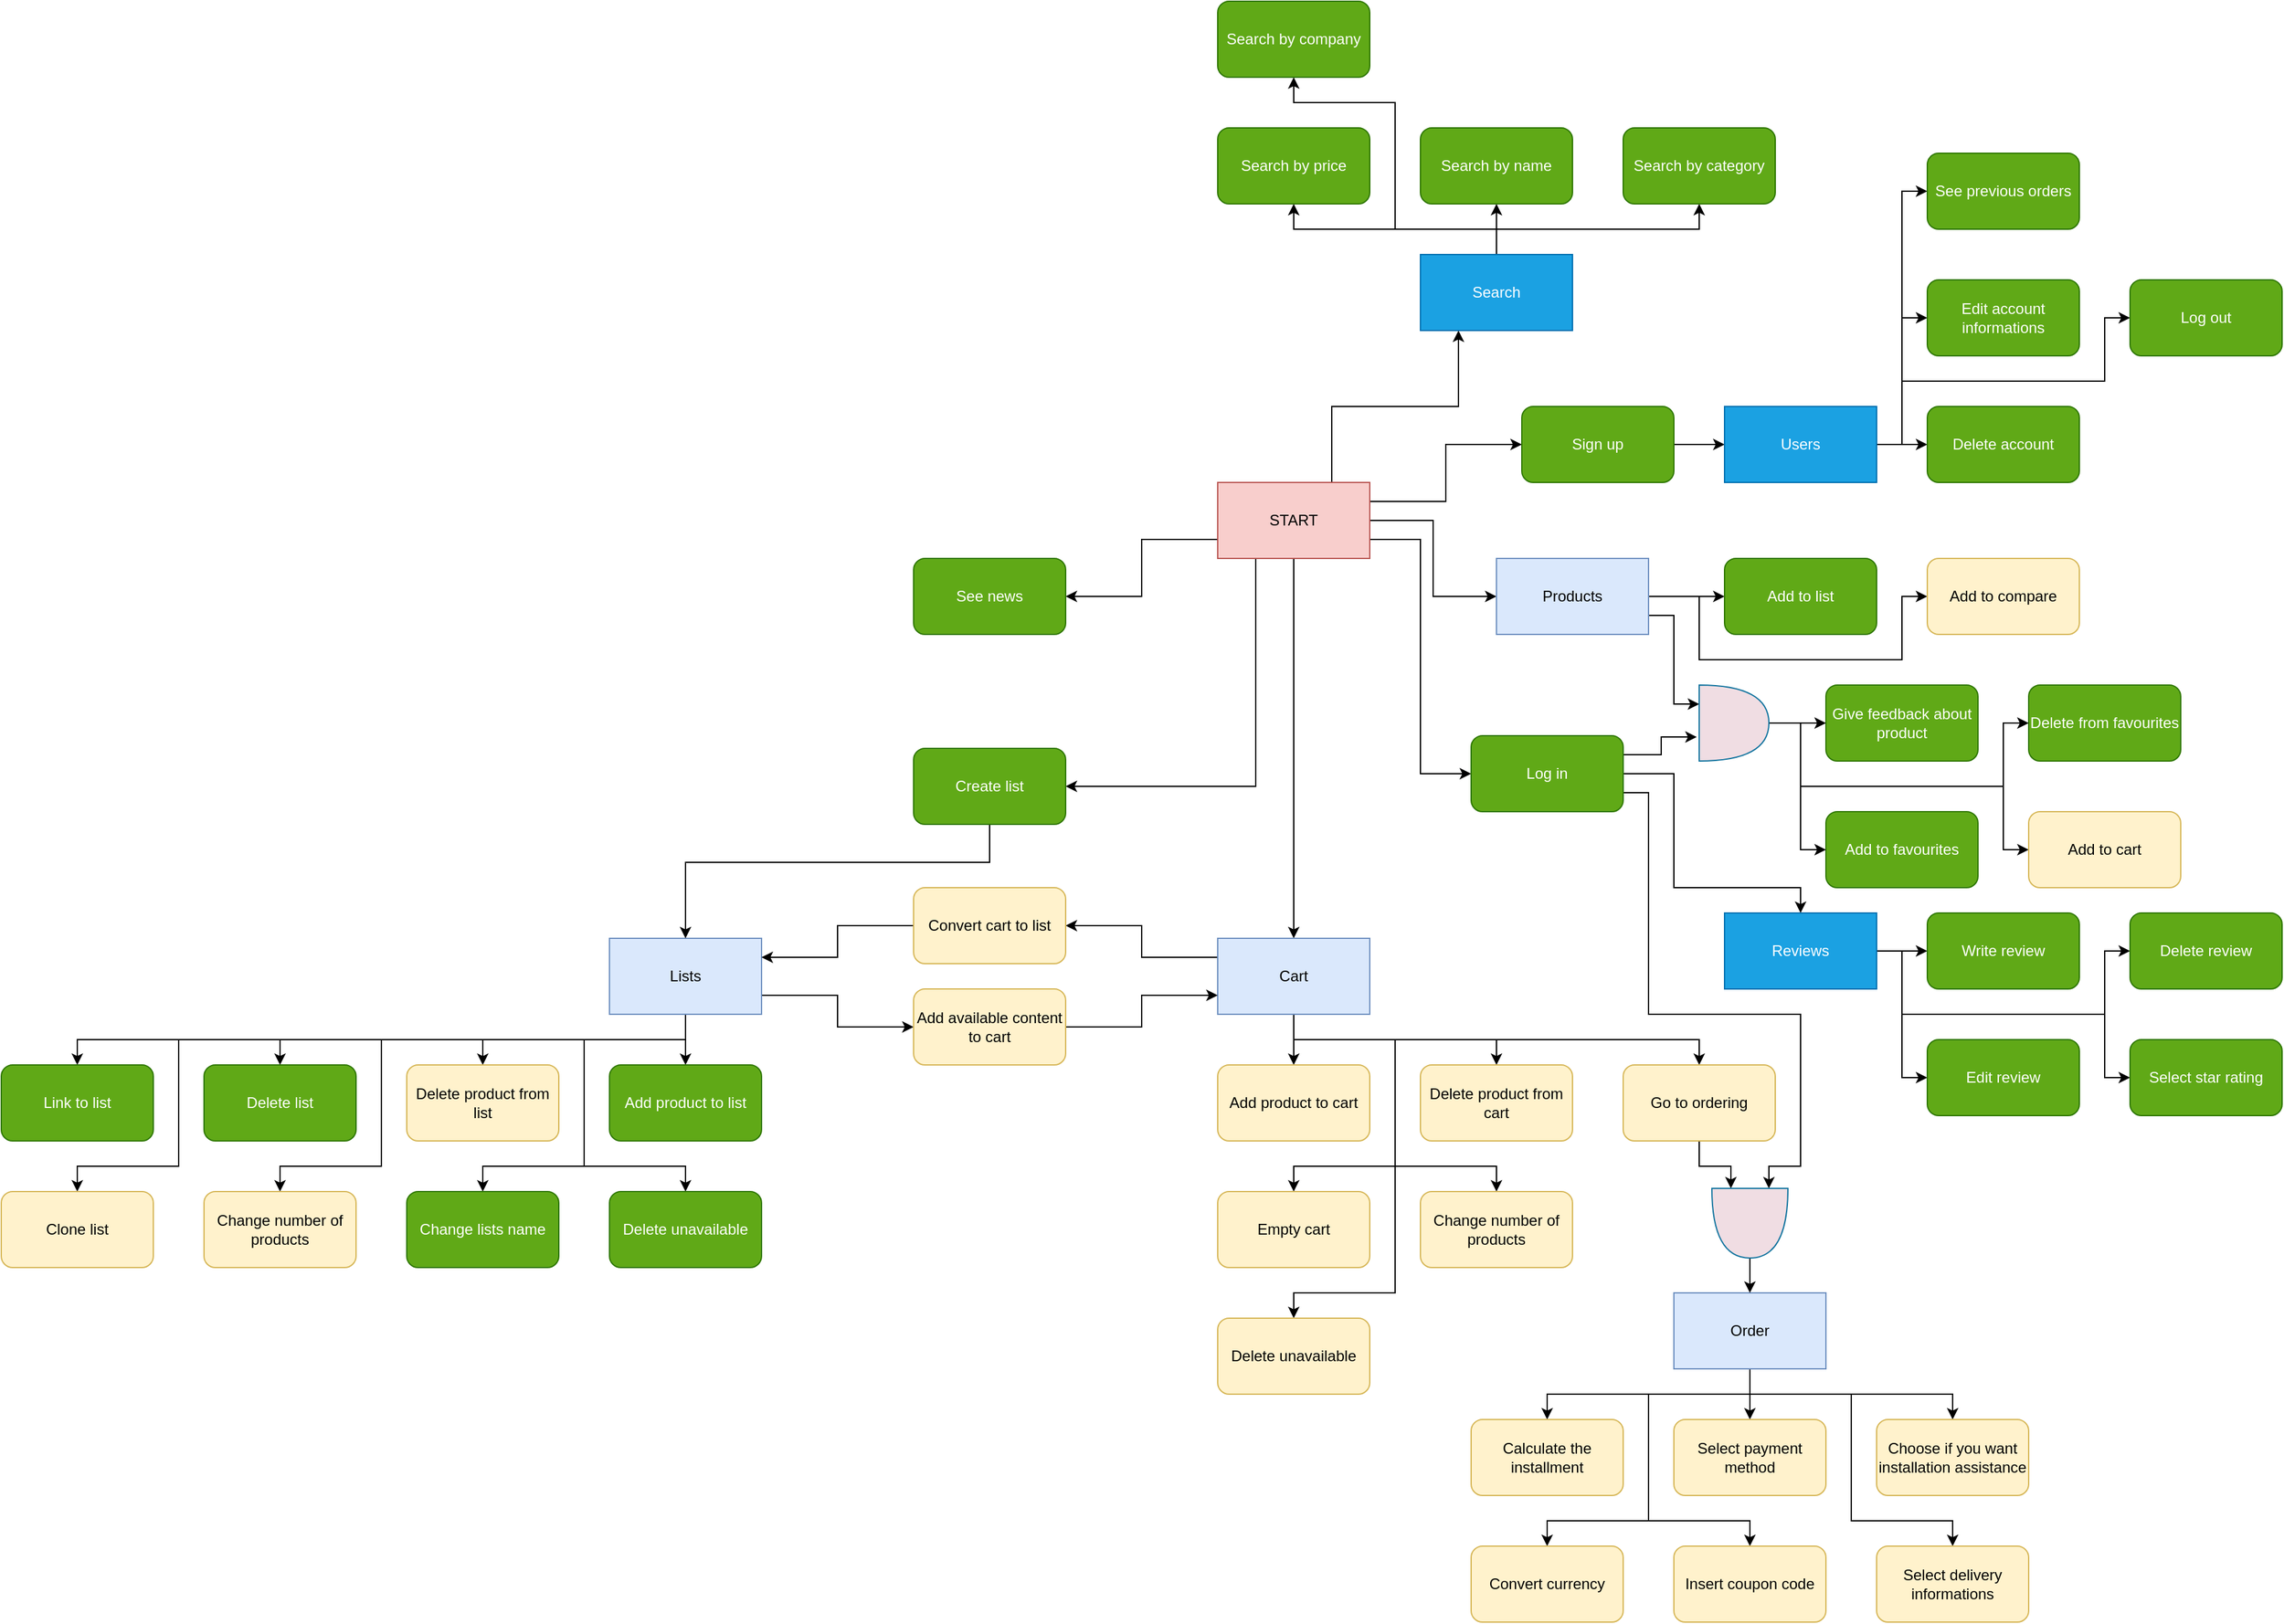 <mxfile>
    <diagram name="Strona-1" id="DpiKnfvnMf119dL31PfI">
        <mxGraphModel dx="131" dy="568" grid="1" gridSize="10" guides="1" tooltips="1" connect="1" arrows="1" fold="1" page="1" pageScale="1" pageWidth="827" pageHeight="1169" math="0" shadow="0">
            <root>
                <mxCell id="0"/>
                <mxCell id="1" parent="0"/>
                <mxCell id="tu-g_7TpIbmg7pbgviE7-1" style="edgeStyle=orthogonalEdgeStyle;rounded=0;orthogonalLoop=1;jettySize=auto;html=1;exitX=0.5;exitY=1;exitDx=0;exitDy=0;entryX=0.5;entryY=0;entryDx=0;entryDy=0;fontColor=#000000;" parent="1" source="tu-g_7TpIbmg7pbgviE7-8" target="tu-g_7TpIbmg7pbgviE7-24" edge="1">
                    <mxGeometry relative="1" as="geometry"/>
                </mxCell>
                <mxCell id="tu-g_7TpIbmg7pbgviE7-2" style="edgeStyle=orthogonalEdgeStyle;rounded=0;orthogonalLoop=1;jettySize=auto;html=1;exitX=0.25;exitY=1;exitDx=0;exitDy=0;entryX=1;entryY=0.5;entryDx=0;entryDy=0;fontColor=#000000;" parent="1" source="tu-g_7TpIbmg7pbgviE7-8" target="tu-g_7TpIbmg7pbgviE7-50" edge="1">
                    <mxGeometry relative="1" as="geometry"/>
                </mxCell>
                <mxCell id="tu-g_7TpIbmg7pbgviE7-3" style="edgeStyle=orthogonalEdgeStyle;rounded=0;orthogonalLoop=1;jettySize=auto;html=1;exitX=1;exitY=0.75;exitDx=0;exitDy=0;entryX=0;entryY=0.5;entryDx=0;entryDy=0;fontFamily=Helvetica;fontSize=12;fontColor=#000000;" parent="1" source="tu-g_7TpIbmg7pbgviE7-8" target="tu-g_7TpIbmg7pbgviE7-11" edge="1">
                    <mxGeometry relative="1" as="geometry"/>
                </mxCell>
                <mxCell id="tu-g_7TpIbmg7pbgviE7-4" style="edgeStyle=orthogonalEdgeStyle;rounded=0;orthogonalLoop=1;jettySize=auto;html=1;exitX=1;exitY=0.25;exitDx=0;exitDy=0;entryX=0;entryY=0.5;entryDx=0;entryDy=0;fontFamily=Helvetica;fontSize=12;fontColor=#000000;" parent="1" source="tu-g_7TpIbmg7pbgviE7-8" target="tu-g_7TpIbmg7pbgviE7-13" edge="1">
                    <mxGeometry relative="1" as="geometry"/>
                </mxCell>
                <mxCell id="tu-g_7TpIbmg7pbgviE7-5" style="edgeStyle=orthogonalEdgeStyle;rounded=0;orthogonalLoop=1;jettySize=auto;html=1;exitX=1;exitY=0.5;exitDx=0;exitDy=0;entryX=0;entryY=0.5;entryDx=0;entryDy=0;fontFamily=Helvetica;fontSize=12;fontColor=#000000;" parent="1" source="tu-g_7TpIbmg7pbgviE7-8" target="tu-g_7TpIbmg7pbgviE7-39" edge="1">
                    <mxGeometry relative="1" as="geometry"/>
                </mxCell>
                <mxCell id="tu-g_7TpIbmg7pbgviE7-6" style="edgeStyle=orthogonalEdgeStyle;rounded=0;orthogonalLoop=1;jettySize=auto;html=1;exitX=0;exitY=0.75;exitDx=0;exitDy=0;entryX=1;entryY=0.5;entryDx=0;entryDy=0;fontFamily=Helvetica;fontSize=12;fontColor=#000000;" parent="1" source="tu-g_7TpIbmg7pbgviE7-8" target="tu-g_7TpIbmg7pbgviE7-14" edge="1">
                    <mxGeometry relative="1" as="geometry"/>
                </mxCell>
                <mxCell id="tu-g_7TpIbmg7pbgviE7-7" style="edgeStyle=orthogonalEdgeStyle;rounded=0;orthogonalLoop=1;jettySize=auto;html=1;exitX=0.75;exitY=0;exitDx=0;exitDy=0;entryX=0.25;entryY=1;entryDx=0;entryDy=0;fontFamily=Helvetica;fontSize=12;fontColor=#000000;" parent="1" source="tu-g_7TpIbmg7pbgviE7-8" target="tu-g_7TpIbmg7pbgviE7-18" edge="1">
                    <mxGeometry relative="1" as="geometry"/>
                </mxCell>
                <mxCell id="tu-g_7TpIbmg7pbgviE7-8" value="START" style="rounded=0;whiteSpace=wrap;html=1;fillColor=#f8cecc;strokeColor=#b85450;fontColor=#000000;" parent="1" vertex="1">
                    <mxGeometry x="1940" y="560" width="120" height="60" as="geometry"/>
                </mxCell>
                <mxCell id="tu-g_7TpIbmg7pbgviE7-9" style="edgeStyle=orthogonalEdgeStyle;rounded=0;orthogonalLoop=1;jettySize=auto;html=1;exitX=1;exitY=0.75;exitDx=0;exitDy=0;entryX=0;entryY=0.25;entryDx=0;entryDy=0;entryPerimeter=0;fontFamily=Helvetica;fontSize=12;fontColor=#000000;" parent="1" source="tu-g_7TpIbmg7pbgviE7-11" target="tu-g_7TpIbmg7pbgviE7-74" edge="1">
                    <mxGeometry relative="1" as="geometry">
                        <Array as="points">
                            <mxPoint x="2280" y="805"/>
                            <mxPoint x="2280" y="980"/>
                            <mxPoint x="2400" y="980"/>
                            <mxPoint x="2400" y="1100"/>
                            <mxPoint x="2375" y="1100"/>
                        </Array>
                    </mxGeometry>
                </mxCell>
                <mxCell id="tu-g_7TpIbmg7pbgviE7-10" style="edgeStyle=orthogonalEdgeStyle;rounded=0;orthogonalLoop=1;jettySize=auto;html=1;exitX=1;exitY=0.5;exitDx=0;exitDy=0;entryX=0.5;entryY=0;entryDx=0;entryDy=0;fontFamily=Helvetica;fontSize=12;fontColor=#000000;" parent="1" source="tu-g_7TpIbmg7pbgviE7-11" target="tu-g_7TpIbmg7pbgviE7-44" edge="1">
                    <mxGeometry relative="1" as="geometry">
                        <mxPoint x="2385" y="812.5" as="targetPoint"/>
                        <Array as="points">
                            <mxPoint x="2300" y="790"/>
                            <mxPoint x="2300" y="880"/>
                            <mxPoint x="2400" y="880"/>
                        </Array>
                    </mxGeometry>
                </mxCell>
                <mxCell id="btTpmAtazuo6H9hWQEnr-3" style="edgeStyle=orthogonalEdgeStyle;rounded=0;orthogonalLoop=1;jettySize=auto;html=1;exitX=1;exitY=0.25;exitDx=0;exitDy=0;entryX=-0.036;entryY=0.684;entryDx=0;entryDy=0;entryPerimeter=0;" parent="1" source="tu-g_7TpIbmg7pbgviE7-11" target="btTpmAtazuo6H9hWQEnr-2" edge="1">
                    <mxGeometry relative="1" as="geometry"/>
                </mxCell>
                <mxCell id="tu-g_7TpIbmg7pbgviE7-11" value="Log in" style="rounded=1;whiteSpace=wrap;html=1;fillColor=#60a917;strokeColor=#2D7600;fontColor=#ffffff;" parent="1" vertex="1">
                    <mxGeometry x="2140" y="760" width="120" height="60" as="geometry"/>
                </mxCell>
                <mxCell id="tu-g_7TpIbmg7pbgviE7-12" style="edgeStyle=orthogonalEdgeStyle;rounded=0;orthogonalLoop=1;jettySize=auto;html=1;exitX=1;exitY=0.5;exitDx=0;exitDy=0;entryX=0;entryY=0.5;entryDx=0;entryDy=0;fontFamily=Helvetica;fontSize=12;fontColor=#000000;" parent="1" source="tu-g_7TpIbmg7pbgviE7-13" target="tu-g_7TpIbmg7pbgviE7-72" edge="1">
                    <mxGeometry relative="1" as="geometry"/>
                </mxCell>
                <mxCell id="tu-g_7TpIbmg7pbgviE7-13" value="Sign up" style="rounded=1;whiteSpace=wrap;html=1;fillColor=#60a917;strokeColor=#2D7600;fontColor=#ffffff;" parent="1" vertex="1">
                    <mxGeometry x="2180" y="500" width="120" height="60" as="geometry"/>
                </mxCell>
                <mxCell id="tu-g_7TpIbmg7pbgviE7-14" value="See news" style="rounded=1;whiteSpace=wrap;html=1;fillColor=#60a917;strokeColor=#2D7600;fontColor=#ffffff;" parent="1" vertex="1">
                    <mxGeometry x="1700" y="620" width="120" height="60" as="geometry"/>
                </mxCell>
                <mxCell id="tu-g_7TpIbmg7pbgviE7-15" style="edgeStyle=orthogonalEdgeStyle;rounded=0;orthogonalLoop=1;jettySize=auto;html=1;exitX=0.5;exitY=0;exitDx=0;exitDy=0;entryX=0.5;entryY=1;entryDx=0;entryDy=0;fontFamily=Helvetica;fontSize=12;fontColor=#000000;" parent="1" source="tu-g_7TpIbmg7pbgviE7-18" target="tu-g_7TpIbmg7pbgviE7-97" edge="1">
                    <mxGeometry relative="1" as="geometry"/>
                </mxCell>
                <mxCell id="tu-g_7TpIbmg7pbgviE7-16" style="edgeStyle=orthogonalEdgeStyle;rounded=0;orthogonalLoop=1;jettySize=auto;html=1;exitX=0.5;exitY=0;exitDx=0;exitDy=0;entryX=0.5;entryY=1;entryDx=0;entryDy=0;fontFamily=Helvetica;fontSize=12;fontColor=#000000;" parent="1" source="tu-g_7TpIbmg7pbgviE7-18" target="tu-g_7TpIbmg7pbgviE7-98" edge="1">
                    <mxGeometry relative="1" as="geometry"/>
                </mxCell>
                <mxCell id="tu-g_7TpIbmg7pbgviE7-17" style="edgeStyle=orthogonalEdgeStyle;rounded=0;orthogonalLoop=1;jettySize=auto;html=1;exitX=0.5;exitY=0;exitDx=0;exitDy=0;entryX=0.5;entryY=1;entryDx=0;entryDy=0;fontFamily=Helvetica;fontSize=12;fontColor=#000000;" parent="1" source="tu-g_7TpIbmg7pbgviE7-18" target="tu-g_7TpIbmg7pbgviE7-99" edge="1">
                    <mxGeometry relative="1" as="geometry"/>
                </mxCell>
                <mxCell id="tu-g_7TpIbmg7pbgviE7-301" style="edgeStyle=orthogonalEdgeStyle;rounded=0;orthogonalLoop=1;jettySize=auto;html=1;exitX=0.5;exitY=0;exitDx=0;exitDy=0;entryX=0.5;entryY=1;entryDx=0;entryDy=0;fontFamily=Helvetica;fontSize=12;fontColor=#000000;" parent="1" source="tu-g_7TpIbmg7pbgviE7-18" target="tu-g_7TpIbmg7pbgviE7-300" edge="1">
                    <mxGeometry relative="1" as="geometry">
                        <Array as="points">
                            <mxPoint x="2160" y="360"/>
                            <mxPoint x="2080" y="360"/>
                            <mxPoint x="2080" y="260"/>
                            <mxPoint x="2000" y="260"/>
                        </Array>
                    </mxGeometry>
                </mxCell>
                <mxCell id="tu-g_7TpIbmg7pbgviE7-18" value="Search" style="rounded=0;whiteSpace=wrap;html=1;fillColor=#1ba1e2;strokeColor=#006EAF;fontColor=#ffffff;" parent="1" vertex="1">
                    <mxGeometry x="2100" y="380" width="120" height="60" as="geometry"/>
                </mxCell>
                <mxCell id="tu-g_7TpIbmg7pbgviE7-19" style="edgeStyle=orthogonalEdgeStyle;rounded=0;orthogonalLoop=1;jettySize=auto;html=1;exitX=0;exitY=0.25;exitDx=0;exitDy=0;entryX=1;entryY=0.5;entryDx=0;entryDy=0;fontColor=#000000;" parent="1" source="tu-g_7TpIbmg7pbgviE7-24" target="tu-g_7TpIbmg7pbgviE7-46" edge="1">
                    <mxGeometry relative="1" as="geometry"/>
                </mxCell>
                <mxCell id="tu-g_7TpIbmg7pbgviE7-20" style="edgeStyle=orthogonalEdgeStyle;rounded=0;orthogonalLoop=1;jettySize=auto;html=1;exitX=0.5;exitY=1;exitDx=0;exitDy=0;entryX=0.5;entryY=0;entryDx=0;entryDy=0;fontFamily=Helvetica;fontSize=12;fontColor=#000000;" parent="1" source="tu-g_7TpIbmg7pbgviE7-24" target="tu-g_7TpIbmg7pbgviE7-58" edge="1">
                    <mxGeometry relative="1" as="geometry"/>
                </mxCell>
                <mxCell id="tu-g_7TpIbmg7pbgviE7-21" style="edgeStyle=orthogonalEdgeStyle;rounded=0;orthogonalLoop=1;jettySize=auto;html=1;exitX=0.5;exitY=1;exitDx=0;exitDy=0;entryX=0.5;entryY=0;entryDx=0;entryDy=0;fontFamily=Helvetica;fontSize=12;fontColor=#000000;" parent="1" source="tu-g_7TpIbmg7pbgviE7-24" target="tu-g_7TpIbmg7pbgviE7-59" edge="1">
                    <mxGeometry relative="1" as="geometry"/>
                </mxCell>
                <mxCell id="tu-g_7TpIbmg7pbgviE7-22" style="edgeStyle=orthogonalEdgeStyle;rounded=0;orthogonalLoop=1;jettySize=auto;html=1;exitX=0.5;exitY=1;exitDx=0;exitDy=0;entryX=0.5;entryY=0;entryDx=0;entryDy=0;fontFamily=Helvetica;fontSize=12;fontColor=#000000;" parent="1" source="tu-g_7TpIbmg7pbgviE7-24" target="tu-g_7TpIbmg7pbgviE7-55" edge="1">
                    <mxGeometry relative="1" as="geometry">
                        <Array as="points">
                            <mxPoint x="2000" y="1000"/>
                            <mxPoint x="2080" y="1000"/>
                            <mxPoint x="2080" y="1100"/>
                            <mxPoint x="2160" y="1100"/>
                        </Array>
                    </mxGeometry>
                </mxCell>
                <mxCell id="tu-g_7TpIbmg7pbgviE7-23" style="edgeStyle=orthogonalEdgeStyle;rounded=0;orthogonalLoop=1;jettySize=auto;html=1;exitX=0.5;exitY=1;exitDx=0;exitDy=0;entryX=0.5;entryY=0;entryDx=0;entryDy=0;fontFamily=Helvetica;fontSize=12;fontColor=#000000;" parent="1" source="tu-g_7TpIbmg7pbgviE7-24" target="tu-g_7TpIbmg7pbgviE7-61" edge="1">
                    <mxGeometry relative="1" as="geometry"/>
                </mxCell>
                <mxCell id="btTpmAtazuo6H9hWQEnr-12" style="edgeStyle=orthogonalEdgeStyle;rounded=0;orthogonalLoop=1;jettySize=auto;html=1;exitX=0.5;exitY=1;exitDx=0;exitDy=0;entryX=0.5;entryY=0;entryDx=0;entryDy=0;fontFamily=Helvetica;fontSize=12;fontColor=default;" parent="1" source="tu-g_7TpIbmg7pbgviE7-24" target="btTpmAtazuo6H9hWQEnr-11" edge="1">
                    <mxGeometry relative="1" as="geometry">
                        <Array as="points">
                            <mxPoint x="2000" y="1000"/>
                            <mxPoint x="2080" y="1000"/>
                            <mxPoint x="2080" y="1100"/>
                            <mxPoint x="2000" y="1100"/>
                        </Array>
                    </mxGeometry>
                </mxCell>
                <mxCell id="btTpmAtazuo6H9hWQEnr-14" style="edgeStyle=orthogonalEdgeStyle;rounded=0;orthogonalLoop=1;jettySize=auto;html=1;exitX=0.5;exitY=1;exitDx=0;exitDy=0;entryX=0.5;entryY=0;entryDx=0;entryDy=0;fontFamily=Helvetica;fontSize=12;fontColor=default;" parent="1" source="tu-g_7TpIbmg7pbgviE7-24" target="btTpmAtazuo6H9hWQEnr-13" edge="1">
                    <mxGeometry relative="1" as="geometry">
                        <Array as="points">
                            <mxPoint x="2000" y="1000"/>
                            <mxPoint x="2080" y="1000"/>
                            <mxPoint x="2080" y="1200"/>
                            <mxPoint x="2000" y="1200"/>
                        </Array>
                    </mxGeometry>
                </mxCell>
                <mxCell id="tu-g_7TpIbmg7pbgviE7-24" value="Cart" style="rounded=0;whiteSpace=wrap;html=1;fillColor=#dae8fc;strokeColor=#6c8ebf;fontColor=#000000;" parent="1" vertex="1">
                    <mxGeometry x="1940" y="920" width="120" height="60" as="geometry"/>
                </mxCell>
                <mxCell id="tu-g_7TpIbmg7pbgviE7-25" style="edgeStyle=orthogonalEdgeStyle;rounded=0;orthogonalLoop=1;jettySize=auto;html=1;exitX=0.5;exitY=1;exitDx=0;exitDy=0;entryX=0.5;entryY=0;entryDx=0;entryDy=0;fontColor=#000000;" parent="1" source="tu-g_7TpIbmg7pbgviE7-32" target="tu-g_7TpIbmg7pbgviE7-48" edge="1">
                    <mxGeometry relative="1" as="geometry"/>
                </mxCell>
                <mxCell id="tu-g_7TpIbmg7pbgviE7-26" style="edgeStyle=orthogonalEdgeStyle;rounded=0;orthogonalLoop=1;jettySize=auto;html=1;exitX=0.5;exitY=1;exitDx=0;exitDy=0;entryX=0.5;entryY=0;entryDx=0;entryDy=0;fontColor=#000000;" parent="1" source="tu-g_7TpIbmg7pbgviE7-32" target="tu-g_7TpIbmg7pbgviE7-47" edge="1">
                    <mxGeometry relative="1" as="geometry"/>
                </mxCell>
                <mxCell id="tu-g_7TpIbmg7pbgviE7-27" style="edgeStyle=orthogonalEdgeStyle;rounded=0;orthogonalLoop=1;jettySize=auto;html=1;exitX=0.5;exitY=1;exitDx=0;exitDy=0;entryX=0.5;entryY=0;entryDx=0;entryDy=0;fontColor=#000000;" parent="1" source="tu-g_7TpIbmg7pbgviE7-32" target="tu-g_7TpIbmg7pbgviE7-51" edge="1">
                    <mxGeometry relative="1" as="geometry"/>
                </mxCell>
                <mxCell id="tu-g_7TpIbmg7pbgviE7-28" style="edgeStyle=orthogonalEdgeStyle;rounded=0;orthogonalLoop=1;jettySize=auto;html=1;exitX=1;exitY=0.75;exitDx=0;exitDy=0;entryX=0;entryY=0.5;entryDx=0;entryDy=0;fontColor=#000000;" parent="1" source="tu-g_7TpIbmg7pbgviE7-32" target="tu-g_7TpIbmg7pbgviE7-53" edge="1">
                    <mxGeometry relative="1" as="geometry"/>
                </mxCell>
                <mxCell id="tu-g_7TpIbmg7pbgviE7-29" style="edgeStyle=orthogonalEdgeStyle;rounded=0;orthogonalLoop=1;jettySize=auto;html=1;exitX=0.5;exitY=1;exitDx=0;exitDy=0;entryX=0.5;entryY=0;entryDx=0;entryDy=0;fontFamily=Helvetica;fontSize=12;fontColor=#000000;" parent="1" source="tu-g_7TpIbmg7pbgviE7-32" target="tu-g_7TpIbmg7pbgviE7-54" edge="1">
                    <mxGeometry relative="1" as="geometry">
                        <Array as="points">
                            <mxPoint x="1520" y="1000"/>
                            <mxPoint x="1280" y="1000"/>
                            <mxPoint x="1280" y="1100"/>
                            <mxPoint x="1200" y="1100"/>
                        </Array>
                    </mxGeometry>
                </mxCell>
                <mxCell id="tu-g_7TpIbmg7pbgviE7-30" style="edgeStyle=orthogonalEdgeStyle;rounded=0;orthogonalLoop=1;jettySize=auto;html=1;exitX=0.5;exitY=1;exitDx=0;exitDy=0;entryX=0.5;entryY=0;entryDx=0;entryDy=0;fontFamily=Helvetica;fontSize=12;fontColor=#000000;" parent="1" source="tu-g_7TpIbmg7pbgviE7-32" target="tu-g_7TpIbmg7pbgviE7-56" edge="1">
                    <mxGeometry relative="1" as="geometry">
                        <Array as="points">
                            <mxPoint x="1520" y="1000"/>
                            <mxPoint x="1440" y="1000"/>
                            <mxPoint x="1440" y="1100"/>
                            <mxPoint x="1360" y="1100"/>
                        </Array>
                    </mxGeometry>
                </mxCell>
                <mxCell id="tu-g_7TpIbmg7pbgviE7-31" style="edgeStyle=orthogonalEdgeStyle;rounded=0;orthogonalLoop=1;jettySize=auto;html=1;exitX=0.5;exitY=1;exitDx=0;exitDy=0;entryX=0.5;entryY=0;entryDx=0;entryDy=0;fontFamily=Helvetica;fontSize=12;fontColor=#000000;" parent="1" source="tu-g_7TpIbmg7pbgviE7-32" target="tu-g_7TpIbmg7pbgviE7-57" edge="1">
                    <mxGeometry relative="1" as="geometry"/>
                </mxCell>
                <mxCell id="btTpmAtazuo6H9hWQEnr-10" style="edgeStyle=orthogonalEdgeStyle;rounded=0;orthogonalLoop=1;jettySize=auto;html=1;exitX=0.5;exitY=1;exitDx=0;exitDy=0;entryX=0.5;entryY=0;entryDx=0;entryDy=0;" parent="1" source="tu-g_7TpIbmg7pbgviE7-32" target="btTpmAtazuo6H9hWQEnr-9" edge="1">
                    <mxGeometry relative="1" as="geometry">
                        <Array as="points">
                            <mxPoint x="1520" y="1000"/>
                            <mxPoint x="1440" y="1000"/>
                            <mxPoint x="1440" y="1100"/>
                            <mxPoint x="1520" y="1100"/>
                        </Array>
                    </mxGeometry>
                </mxCell>
                <mxCell id="jZJ21DdkEaakPETDEJtm-3" style="edgeStyle=orthogonalEdgeStyle;rounded=0;orthogonalLoop=1;jettySize=auto;html=1;exitX=0.5;exitY=1;exitDx=0;exitDy=0;entryX=0.5;entryY=0;entryDx=0;entryDy=0;fontFamily=Helvetica;fontSize=12;fontColor=#000000;" parent="1" source="tu-g_7TpIbmg7pbgviE7-32" target="jZJ21DdkEaakPETDEJtm-2" edge="1">
                    <mxGeometry relative="1" as="geometry">
                        <Array as="points">
                            <mxPoint x="1520" y="1000"/>
                            <mxPoint x="1120" y="1000"/>
                            <mxPoint x="1120" y="1100"/>
                            <mxPoint x="1040" y="1100"/>
                        </Array>
                    </mxGeometry>
                </mxCell>
                <mxCell id="tu-g_7TpIbmg7pbgviE7-32" value="Lists" style="rounded=0;whiteSpace=wrap;html=1;fillColor=#dae8fc;strokeColor=#6c8ebf;fontColor=#000000;" parent="1" vertex="1">
                    <mxGeometry x="1460" y="920" width="120" height="60" as="geometry"/>
                </mxCell>
                <mxCell id="tu-g_7TpIbmg7pbgviE7-34" style="edgeStyle=orthogonalEdgeStyle;rounded=0;orthogonalLoop=1;jettySize=auto;html=1;exitX=1;exitY=0.5;exitDx=0;exitDy=0;entryX=0;entryY=0.5;entryDx=0;entryDy=0;fontFamily=Helvetica;fontSize=12;fontColor=#000000;" parent="1" source="tu-g_7TpIbmg7pbgviE7-39" target="tu-g_7TpIbmg7pbgviE7-86" edge="1">
                    <mxGeometry relative="1" as="geometry">
                        <Array as="points">
                            <mxPoint x="2320" y="650"/>
                            <mxPoint x="2320" y="650"/>
                        </Array>
                    </mxGeometry>
                </mxCell>
                <mxCell id="tu-g_7TpIbmg7pbgviE7-35" style="edgeStyle=orthogonalEdgeStyle;rounded=0;orthogonalLoop=1;jettySize=auto;html=1;exitX=1;exitY=0.5;exitDx=0;exitDy=0;entryX=0;entryY=0.5;entryDx=0;entryDy=0;fontFamily=Helvetica;fontSize=12;fontColor=#000000;exitPerimeter=0;" parent="1" source="btTpmAtazuo6H9hWQEnr-2" target="tu-g_7TpIbmg7pbgviE7-87" edge="1">
                    <mxGeometry relative="1" as="geometry">
                        <Array as="points">
                            <mxPoint x="2400" y="750"/>
                            <mxPoint x="2400" y="800"/>
                            <mxPoint x="2560" y="800"/>
                            <mxPoint x="2560" y="850"/>
                        </Array>
                    </mxGeometry>
                </mxCell>
                <mxCell id="tu-g_7TpIbmg7pbgviE7-38" style="edgeStyle=orthogonalEdgeStyle;rounded=0;orthogonalLoop=1;jettySize=auto;html=1;exitX=1;exitY=0.5;exitDx=0;exitDy=0;entryX=0;entryY=0.5;entryDx=0;entryDy=0;fontFamily=Helvetica;fontSize=12;fontColor=#000000;" parent="1" source="tu-g_7TpIbmg7pbgviE7-39" target="tu-g_7TpIbmg7pbgviE7-95" edge="1">
                    <mxGeometry relative="1" as="geometry">
                        <Array as="points">
                            <mxPoint x="2320" y="650"/>
                            <mxPoint x="2320" y="700"/>
                            <mxPoint x="2480" y="700"/>
                            <mxPoint x="2480" y="650"/>
                        </Array>
                    </mxGeometry>
                </mxCell>
                <mxCell id="btTpmAtazuo6H9hWQEnr-5" style="edgeStyle=orthogonalEdgeStyle;rounded=0;orthogonalLoop=1;jettySize=auto;html=1;exitX=1;exitY=0.75;exitDx=0;exitDy=0;entryX=0;entryY=0.25;entryDx=0;entryDy=0;entryPerimeter=0;" parent="1" source="tu-g_7TpIbmg7pbgviE7-39" target="btTpmAtazuo6H9hWQEnr-2" edge="1">
                    <mxGeometry relative="1" as="geometry"/>
                </mxCell>
                <mxCell id="tu-g_7TpIbmg7pbgviE7-39" value="Products" style="rounded=0;whiteSpace=wrap;html=1;fillColor=#dae8fc;strokeColor=#6c8ebf;fontColor=#000000;" parent="1" vertex="1">
                    <mxGeometry x="2160" y="620" width="120" height="60" as="geometry"/>
                </mxCell>
                <mxCell id="tu-g_7TpIbmg7pbgviE7-40" style="edgeStyle=orthogonalEdgeStyle;rounded=0;orthogonalLoop=1;jettySize=auto;html=1;exitX=1;exitY=0.5;exitDx=0;exitDy=0;entryX=0;entryY=0.5;entryDx=0;entryDy=0;fontFamily=Helvetica;fontSize=12;fontColor=#000000;" parent="1" source="tu-g_7TpIbmg7pbgviE7-44" target="tu-g_7TpIbmg7pbgviE7-92" edge="1">
                    <mxGeometry relative="1" as="geometry"/>
                </mxCell>
                <mxCell id="tu-g_7TpIbmg7pbgviE7-41" style="edgeStyle=orthogonalEdgeStyle;rounded=0;orthogonalLoop=1;jettySize=auto;html=1;exitX=1;exitY=0.5;exitDx=0;exitDy=0;entryX=0;entryY=0.5;entryDx=0;entryDy=0;fontFamily=Helvetica;fontSize=12;fontColor=#000000;" parent="1" source="tu-g_7TpIbmg7pbgviE7-44" target="tu-g_7TpIbmg7pbgviE7-93" edge="1">
                    <mxGeometry relative="1" as="geometry"/>
                </mxCell>
                <mxCell id="tu-g_7TpIbmg7pbgviE7-42" style="edgeStyle=orthogonalEdgeStyle;rounded=0;orthogonalLoop=1;jettySize=auto;html=1;exitX=1;exitY=0.5;exitDx=0;exitDy=0;entryX=0;entryY=0.5;entryDx=0;entryDy=0;fontFamily=Helvetica;fontSize=12;fontColor=#000000;" parent="1" source="tu-g_7TpIbmg7pbgviE7-44" target="tu-g_7TpIbmg7pbgviE7-94" edge="1">
                    <mxGeometry relative="1" as="geometry">
                        <Array as="points">
                            <mxPoint x="2480" y="930"/>
                            <mxPoint x="2480" y="980"/>
                            <mxPoint x="2640" y="980"/>
                            <mxPoint x="2640" y="930"/>
                        </Array>
                    </mxGeometry>
                </mxCell>
                <mxCell id="tu-g_7TpIbmg7pbgviE7-43" style="edgeStyle=orthogonalEdgeStyle;rounded=0;orthogonalLoop=1;jettySize=auto;html=1;exitX=1;exitY=0.5;exitDx=0;exitDy=0;entryX=0;entryY=0.5;entryDx=0;entryDy=0;fontFamily=Helvetica;fontSize=12;fontColor=#000000;" parent="1" source="tu-g_7TpIbmg7pbgviE7-44" target="tu-g_7TpIbmg7pbgviE7-96" edge="1">
                    <mxGeometry relative="1" as="geometry">
                        <Array as="points">
                            <mxPoint x="2480" y="930"/>
                            <mxPoint x="2480" y="980"/>
                            <mxPoint x="2640" y="980"/>
                            <mxPoint x="2640" y="1030"/>
                        </Array>
                    </mxGeometry>
                </mxCell>
                <mxCell id="tu-g_7TpIbmg7pbgviE7-44" value="Reviews" style="rounded=0;whiteSpace=wrap;html=1;fillColor=#1ba1e2;strokeColor=#006EAF;fontColor=#ffffff;" parent="1" vertex="1">
                    <mxGeometry x="2340" y="900" width="120" height="60" as="geometry"/>
                </mxCell>
                <mxCell id="tu-g_7TpIbmg7pbgviE7-45" style="edgeStyle=orthogonalEdgeStyle;rounded=0;orthogonalLoop=1;jettySize=auto;html=1;exitX=0;exitY=0.5;exitDx=0;exitDy=0;entryX=1;entryY=0.25;entryDx=0;entryDy=0;fontColor=#000000;" parent="1" source="tu-g_7TpIbmg7pbgviE7-46" target="tu-g_7TpIbmg7pbgviE7-32" edge="1">
                    <mxGeometry relative="1" as="geometry"/>
                </mxCell>
                <mxCell id="tu-g_7TpIbmg7pbgviE7-46" value="Convert cart to list" style="rounded=1;whiteSpace=wrap;html=1;fillColor=#fff2cc;strokeColor=#d6b656;fontColor=#000000;" parent="1" vertex="1">
                    <mxGeometry x="1700" y="880" width="120" height="60" as="geometry"/>
                </mxCell>
                <mxCell id="tu-g_7TpIbmg7pbgviE7-47" value="Delete product from list" style="rounded=1;whiteSpace=wrap;html=1;fillColor=#fff2cc;strokeColor=#d6b656;fontColor=#000000;" parent="1" vertex="1">
                    <mxGeometry x="1300" y="1020" width="120" height="60" as="geometry"/>
                </mxCell>
                <mxCell id="tu-g_7TpIbmg7pbgviE7-48" value="Add product to list" style="rounded=1;whiteSpace=wrap;html=1;fillColor=#60a917;strokeColor=#2D7600;fontColor=#ffffff;" parent="1" vertex="1">
                    <mxGeometry x="1460" y="1020" width="120" height="60" as="geometry"/>
                </mxCell>
                <mxCell id="tu-g_7TpIbmg7pbgviE7-49" style="edgeStyle=orthogonalEdgeStyle;rounded=0;orthogonalLoop=1;jettySize=auto;html=1;exitX=0.5;exitY=1;exitDx=0;exitDy=0;entryX=0.5;entryY=0;entryDx=0;entryDy=0;fontColor=#000000;" parent="1" source="tu-g_7TpIbmg7pbgviE7-50" target="tu-g_7TpIbmg7pbgviE7-32" edge="1">
                    <mxGeometry relative="1" as="geometry">
                        <Array as="points">
                            <mxPoint x="1760" y="860"/>
                            <mxPoint x="1520" y="860"/>
                        </Array>
                    </mxGeometry>
                </mxCell>
                <mxCell id="tu-g_7TpIbmg7pbgviE7-50" value="Create list" style="rounded=1;whiteSpace=wrap;html=1;fillColor=#60a917;strokeColor=#2D7600;fontColor=#ffffff;" parent="1" vertex="1">
                    <mxGeometry x="1700" y="770" width="120" height="60" as="geometry"/>
                </mxCell>
                <mxCell id="tu-g_7TpIbmg7pbgviE7-51" value="Delete list" style="rounded=1;whiteSpace=wrap;html=1;fillColor=#60a917;strokeColor=#2D7600;fontColor=#ffffff;" parent="1" vertex="1">
                    <mxGeometry x="1140" y="1020" width="120" height="60" as="geometry"/>
                </mxCell>
                <mxCell id="tu-g_7TpIbmg7pbgviE7-52" style="edgeStyle=orthogonalEdgeStyle;rounded=0;orthogonalLoop=1;jettySize=auto;html=1;exitX=1;exitY=0.5;exitDx=0;exitDy=0;entryX=0;entryY=0.75;entryDx=0;entryDy=0;fontColor=#000000;" parent="1" source="tu-g_7TpIbmg7pbgviE7-53" target="tu-g_7TpIbmg7pbgviE7-24" edge="1">
                    <mxGeometry relative="1" as="geometry"/>
                </mxCell>
                <mxCell id="tu-g_7TpIbmg7pbgviE7-53" value="Add available content to cart" style="rounded=1;whiteSpace=wrap;html=1;fillColor=#fff2cc;strokeColor=#d6b656;fontColor=#000000;" parent="1" vertex="1">
                    <mxGeometry x="1700" y="960" width="120" height="60" as="geometry"/>
                </mxCell>
                <mxCell id="tu-g_7TpIbmg7pbgviE7-54" value="Change number of products" style="rounded=1;whiteSpace=wrap;html=1;fillColor=#fff2cc;strokeColor=#d6b656;fontColor=#000000;" parent="1" vertex="1">
                    <mxGeometry x="1140" y="1120" width="120" height="60" as="geometry"/>
                </mxCell>
                <mxCell id="tu-g_7TpIbmg7pbgviE7-55" value="Change number of products" style="rounded=1;whiteSpace=wrap;html=1;fillColor=#fff2cc;strokeColor=#d6b656;fontColor=#000000;" parent="1" vertex="1">
                    <mxGeometry x="2100" y="1120" width="120" height="60" as="geometry"/>
                </mxCell>
                <mxCell id="tu-g_7TpIbmg7pbgviE7-56" value="Change lists name" style="rounded=1;whiteSpace=wrap;html=1;strokeColor=#2D7600;fontFamily=Helvetica;fontSize=12;fontColor=#ffffff;fillColor=#60a917;" parent="1" vertex="1">
                    <mxGeometry x="1300" y="1120" width="120" height="60" as="geometry"/>
                </mxCell>
                <mxCell id="tu-g_7TpIbmg7pbgviE7-57" value="Link to list" style="rounded=1;whiteSpace=wrap;html=1;strokeColor=#2D7600;fontFamily=Helvetica;fontSize=12;fontColor=#ffffff;fillColor=#60a917;" parent="1" vertex="1">
                    <mxGeometry x="980" y="1020" width="120" height="60" as="geometry"/>
                </mxCell>
                <mxCell id="tu-g_7TpIbmg7pbgviE7-58" value="Add product to cart" style="rounded=1;whiteSpace=wrap;html=1;strokeColor=#d6b656;fontFamily=Helvetica;fontSize=12;fontColor=#000000;fillColor=#fff2cc;" parent="1" vertex="1">
                    <mxGeometry x="1940" y="1020" width="120" height="60" as="geometry"/>
                </mxCell>
                <mxCell id="tu-g_7TpIbmg7pbgviE7-59" value="Delete product from cart" style="rounded=1;whiteSpace=wrap;html=1;strokeColor=#d6b656;fontFamily=Helvetica;fontSize=12;fontColor=#000000;fillColor=#fff2cc;" parent="1" vertex="1">
                    <mxGeometry x="2100" y="1020" width="120" height="60" as="geometry"/>
                </mxCell>
                <mxCell id="tu-g_7TpIbmg7pbgviE7-60" style="edgeStyle=orthogonalEdgeStyle;rounded=0;orthogonalLoop=1;jettySize=auto;html=1;exitX=0.5;exitY=1;exitDx=0;exitDy=0;entryX=0;entryY=0.75;entryDx=0;entryDy=0;entryPerimeter=0;fontFamily=Helvetica;fontSize=12;fontColor=#000000;" parent="1" source="tu-g_7TpIbmg7pbgviE7-61" target="tu-g_7TpIbmg7pbgviE7-74" edge="1">
                    <mxGeometry relative="1" as="geometry"/>
                </mxCell>
                <mxCell id="tu-g_7TpIbmg7pbgviE7-61" value="Go to ordering" style="rounded=1;whiteSpace=wrap;html=1;strokeColor=#d6b656;fontFamily=Helvetica;fontSize=12;fontColor=#000000;fillColor=#fff2cc;" parent="1" vertex="1">
                    <mxGeometry x="2260" y="1020" width="120" height="60" as="geometry"/>
                </mxCell>
                <mxCell id="tu-g_7TpIbmg7pbgviE7-62" style="edgeStyle=orthogonalEdgeStyle;rounded=0;orthogonalLoop=1;jettySize=auto;html=1;exitX=0.5;exitY=1;exitDx=0;exitDy=0;entryX=0.5;entryY=0;entryDx=0;entryDy=0;fontFamily=Helvetica;fontSize=12;fontColor=#000000;" parent="1" source="tu-g_7TpIbmg7pbgviE7-67" target="tu-g_7TpIbmg7pbgviE7-75" edge="1">
                    <mxGeometry relative="1" as="geometry"/>
                </mxCell>
                <mxCell id="tu-g_7TpIbmg7pbgviE7-63" style="edgeStyle=orthogonalEdgeStyle;rounded=0;orthogonalLoop=1;jettySize=auto;html=1;exitX=0.5;exitY=1;exitDx=0;exitDy=0;entryX=0.5;entryY=0;entryDx=0;entryDy=0;fontFamily=Helvetica;fontSize=12;fontColor=#000000;" parent="1" source="tu-g_7TpIbmg7pbgviE7-67" target="tu-g_7TpIbmg7pbgviE7-76" edge="1">
                    <mxGeometry relative="1" as="geometry"/>
                </mxCell>
                <mxCell id="tu-g_7TpIbmg7pbgviE7-64" style="edgeStyle=orthogonalEdgeStyle;rounded=0;orthogonalLoop=1;jettySize=auto;html=1;exitX=0.5;exitY=1;exitDx=0;exitDy=0;entryX=0.5;entryY=0;entryDx=0;entryDy=0;fontFamily=Helvetica;fontSize=12;fontColor=#000000;" parent="1" source="tu-g_7TpIbmg7pbgviE7-67" target="tu-g_7TpIbmg7pbgviE7-77" edge="1">
                    <mxGeometry relative="1" as="geometry"/>
                </mxCell>
                <mxCell id="tu-g_7TpIbmg7pbgviE7-65" style="edgeStyle=orthogonalEdgeStyle;rounded=0;orthogonalLoop=1;jettySize=auto;html=1;exitX=0.5;exitY=1;exitDx=0;exitDy=0;entryX=0.5;entryY=0;entryDx=0;entryDy=0;fontFamily=Helvetica;fontSize=12;fontColor=#000000;" parent="1" source="tu-g_7TpIbmg7pbgviE7-67" target="tu-g_7TpIbmg7pbgviE7-78" edge="1">
                    <mxGeometry relative="1" as="geometry">
                        <Array as="points">
                            <mxPoint x="2360" y="1280"/>
                            <mxPoint x="2280" y="1280"/>
                            <mxPoint x="2280" y="1380"/>
                            <mxPoint x="2360" y="1380"/>
                        </Array>
                    </mxGeometry>
                </mxCell>
                <mxCell id="tu-g_7TpIbmg7pbgviE7-66" style="edgeStyle=orthogonalEdgeStyle;rounded=0;orthogonalLoop=1;jettySize=auto;html=1;exitX=0.5;exitY=1;exitDx=0;exitDy=0;entryX=0.5;entryY=0;entryDx=0;entryDy=0;fontFamily=Helvetica;fontSize=12;fontColor=#000000;" parent="1" source="tu-g_7TpIbmg7pbgviE7-67" target="tu-g_7TpIbmg7pbgviE7-79" edge="1">
                    <mxGeometry relative="1" as="geometry">
                        <Array as="points">
                            <mxPoint x="2360" y="1280"/>
                            <mxPoint x="2440" y="1280"/>
                            <mxPoint x="2440" y="1380"/>
                            <mxPoint x="2520" y="1380"/>
                        </Array>
                    </mxGeometry>
                </mxCell>
                <mxCell id="jZJ21DdkEaakPETDEJtm-7" style="edgeStyle=orthogonalEdgeStyle;rounded=0;orthogonalLoop=1;jettySize=auto;html=1;exitX=0.5;exitY=1;exitDx=0;exitDy=0;entryX=0.5;entryY=0;entryDx=0;entryDy=0;fontFamily=Helvetica;fontSize=12;fontColor=#000000;" parent="1" source="tu-g_7TpIbmg7pbgviE7-67" target="jZJ21DdkEaakPETDEJtm-6" edge="1">
                    <mxGeometry relative="1" as="geometry">
                        <Array as="points">
                            <mxPoint x="2360" y="1280"/>
                            <mxPoint x="2280" y="1280"/>
                            <mxPoint x="2280" y="1380"/>
                            <mxPoint x="2200" y="1380"/>
                        </Array>
                    </mxGeometry>
                </mxCell>
                <mxCell id="tu-g_7TpIbmg7pbgviE7-67" value="Order" style="rounded=0;whiteSpace=wrap;html=1;strokeColor=#6c8ebf;fontFamily=Helvetica;fontSize=12;fillColor=#dae8fc;fontColor=#000000;" parent="1" vertex="1">
                    <mxGeometry x="2300" y="1200" width="120" height="60" as="geometry"/>
                </mxCell>
                <mxCell id="tu-g_7TpIbmg7pbgviE7-68" style="edgeStyle=orthogonalEdgeStyle;rounded=0;orthogonalLoop=1;jettySize=auto;html=1;exitX=1;exitY=0.5;exitDx=0;exitDy=0;entryX=0;entryY=0.5;entryDx=0;entryDy=0;fontFamily=Helvetica;fontSize=12;fontColor=#000000;" parent="1" source="tu-g_7TpIbmg7pbgviE7-72" target="tu-g_7TpIbmg7pbgviE7-80" edge="1">
                    <mxGeometry relative="1" as="geometry"/>
                </mxCell>
                <mxCell id="tu-g_7TpIbmg7pbgviE7-69" style="edgeStyle=orthogonalEdgeStyle;rounded=0;orthogonalLoop=1;jettySize=auto;html=1;exitX=1;exitY=0.5;exitDx=0;exitDy=0;entryX=0;entryY=0.5;entryDx=0;entryDy=0;fontFamily=Helvetica;fontSize=12;fontColor=#000000;" parent="1" source="tu-g_7TpIbmg7pbgviE7-72" target="tu-g_7TpIbmg7pbgviE7-81" edge="1">
                    <mxGeometry relative="1" as="geometry"/>
                </mxCell>
                <mxCell id="tu-g_7TpIbmg7pbgviE7-70" style="edgeStyle=orthogonalEdgeStyle;rounded=0;orthogonalLoop=1;jettySize=auto;html=1;exitX=1;exitY=0.5;exitDx=0;exitDy=0;fontFamily=Helvetica;fontSize=12;fontColor=#000000;entryX=0;entryY=0.5;entryDx=0;entryDy=0;" parent="1" source="tu-g_7TpIbmg7pbgviE7-72" target="tu-g_7TpIbmg7pbgviE7-82" edge="1">
                    <mxGeometry relative="1" as="geometry">
                        <Array as="points">
                            <mxPoint x="2480" y="530"/>
                            <mxPoint x="2480" y="480"/>
                            <mxPoint x="2640" y="480"/>
                            <mxPoint x="2640" y="430"/>
                        </Array>
                    </mxGeometry>
                </mxCell>
                <mxCell id="tu-g_7TpIbmg7pbgviE7-71" style="edgeStyle=orthogonalEdgeStyle;rounded=0;orthogonalLoop=1;jettySize=auto;html=1;exitX=1;exitY=0.5;exitDx=0;exitDy=0;entryX=0;entryY=0.5;entryDx=0;entryDy=0;fontFamily=Helvetica;fontSize=12;fontColor=#000000;" parent="1" source="tu-g_7TpIbmg7pbgviE7-72" target="tu-g_7TpIbmg7pbgviE7-83" edge="1">
                    <mxGeometry relative="1" as="geometry"/>
                </mxCell>
                <mxCell id="tu-g_7TpIbmg7pbgviE7-72" value="Users" style="rounded=0;whiteSpace=wrap;html=1;strokeColor=#006EAF;fontFamily=Helvetica;fontSize=12;fillColor=#1ba1e2;fontColor=#ffffff;" parent="1" vertex="1">
                    <mxGeometry x="2340" y="500" width="120" height="60" as="geometry"/>
                </mxCell>
                <mxCell id="tu-g_7TpIbmg7pbgviE7-73" style="edgeStyle=orthogonalEdgeStyle;rounded=0;orthogonalLoop=1;jettySize=auto;html=1;exitX=1;exitY=0.5;exitDx=0;exitDy=0;exitPerimeter=0;entryX=0.5;entryY=0;entryDx=0;entryDy=0;fontFamily=Helvetica;fontSize=12;fontColor=#000000;" parent="1" source="tu-g_7TpIbmg7pbgviE7-74" target="tu-g_7TpIbmg7pbgviE7-67" edge="1">
                    <mxGeometry relative="1" as="geometry"/>
                </mxCell>
                <mxCell id="tu-g_7TpIbmg7pbgviE7-74" value="" style="shape=or;whiteSpace=wrap;html=1;rounded=1;strokeColor=#10739e;fontFamily=Helvetica;fontSize=12;fillColor=#F0DDE3;rotation=90;fontColor=#000000;" parent="1" vertex="1">
                    <mxGeometry x="2332.5" y="1115" width="55" height="60" as="geometry"/>
                </mxCell>
                <mxCell id="tu-g_7TpIbmg7pbgviE7-75" value="Select payment method" style="rounded=1;whiteSpace=wrap;html=1;strokeColor=#d6b656;fontFamily=Helvetica;fontSize=12;fontColor=#000000;fillColor=#fff2cc;" parent="1" vertex="1">
                    <mxGeometry x="2300" y="1300" width="120" height="60" as="geometry"/>
                </mxCell>
                <mxCell id="tu-g_7TpIbmg7pbgviE7-76" value="Calculate the installment" style="rounded=1;whiteSpace=wrap;html=1;strokeColor=#d6b656;fontFamily=Helvetica;fontSize=12;fontColor=#000000;fillColor=#fff2cc;" parent="1" vertex="1">
                    <mxGeometry x="2140" y="1300" width="120" height="60" as="geometry"/>
                </mxCell>
                <mxCell id="tu-g_7TpIbmg7pbgviE7-77" value="Choose if you want installation assistance" style="rounded=1;whiteSpace=wrap;html=1;strokeColor=#d6b656;fontFamily=Helvetica;fontSize=12;fontColor=#000000;fillColor=#fff2cc;" parent="1" vertex="1">
                    <mxGeometry x="2460" y="1300" width="120" height="60" as="geometry"/>
                </mxCell>
                <mxCell id="tu-g_7TpIbmg7pbgviE7-78" value="Insert coupon code" style="rounded=1;whiteSpace=wrap;html=1;strokeColor=#d6b656;fontFamily=Helvetica;fontSize=12;fontColor=#000000;fillColor=#fff2cc;" parent="1" vertex="1">
                    <mxGeometry x="2300" y="1400" width="120" height="60" as="geometry"/>
                </mxCell>
                <mxCell id="tu-g_7TpIbmg7pbgviE7-79" value="Select delivery informations" style="rounded=1;whiteSpace=wrap;html=1;strokeColor=#d6b656;fontFamily=Helvetica;fontSize=12;fontColor=#000000;fillColor=#fff2cc;" parent="1" vertex="1">
                    <mxGeometry x="2460" y="1400" width="120" height="60" as="geometry"/>
                </mxCell>
                <mxCell id="tu-g_7TpIbmg7pbgviE7-80" value="Edit account informations" style="rounded=1;whiteSpace=wrap;html=1;strokeColor=#2D7600;fontFamily=Helvetica;fontSize=12;fontColor=#ffffff;fillColor=#60a917;" parent="1" vertex="1">
                    <mxGeometry x="2500" y="400" width="120" height="60" as="geometry"/>
                </mxCell>
                <mxCell id="tu-g_7TpIbmg7pbgviE7-81" value="Delete account" style="rounded=1;whiteSpace=wrap;html=1;strokeColor=#2D7600;fontFamily=Helvetica;fontSize=12;fontColor=#ffffff;fillColor=#60a917;" parent="1" vertex="1">
                    <mxGeometry x="2500" y="500" width="120" height="60" as="geometry"/>
                </mxCell>
                <mxCell id="tu-g_7TpIbmg7pbgviE7-82" value="Log out" style="rounded=1;whiteSpace=wrap;html=1;strokeColor=#2D7600;fontFamily=Helvetica;fontSize=12;fontColor=#ffffff;fillColor=#60a917;" parent="1" vertex="1">
                    <mxGeometry x="2660" y="400" width="120" height="60" as="geometry"/>
                </mxCell>
                <mxCell id="tu-g_7TpIbmg7pbgviE7-83" value="See previous orders" style="rounded=1;whiteSpace=wrap;html=1;strokeColor=#2D7600;fontFamily=Helvetica;fontSize=12;fontColor=#ffffff;fillColor=#60a917;" parent="1" vertex="1">
                    <mxGeometry x="2500" y="300" width="120" height="60" as="geometry"/>
                </mxCell>
                <mxCell id="tu-g_7TpIbmg7pbgviE7-84" value="Add to favourites" style="rounded=1;whiteSpace=wrap;html=1;strokeColor=#2D7600;fontFamily=Helvetica;fontSize=12;fontColor=#ffffff;fillColor=#60a917;" parent="1" vertex="1">
                    <mxGeometry x="2420" y="820" width="120" height="60" as="geometry"/>
                </mxCell>
                <mxCell id="tu-g_7TpIbmg7pbgviE7-85" value="Delete from favourites" style="rounded=1;whiteSpace=wrap;html=1;strokeColor=#2D7600;fontFamily=Helvetica;fontSize=12;fontColor=#ffffff;fillColor=#60a917;" parent="1" vertex="1">
                    <mxGeometry x="2580" y="720" width="120" height="60" as="geometry"/>
                </mxCell>
                <mxCell id="tu-g_7TpIbmg7pbgviE7-86" value="Add to list" style="rounded=1;whiteSpace=wrap;html=1;strokeColor=#2D7600;fontFamily=Helvetica;fontSize=12;fontColor=#ffffff;fillColor=#60a917;" parent="1" vertex="1">
                    <mxGeometry x="2340" y="620" width="120" height="60" as="geometry"/>
                </mxCell>
                <mxCell id="tu-g_7TpIbmg7pbgviE7-87" value="Add to cart" style="rounded=1;whiteSpace=wrap;html=1;strokeColor=#d6b656;fontFamily=Helvetica;fontSize=12;fontColor=#000000;fillColor=#fff2cc;" parent="1" vertex="1">
                    <mxGeometry x="2580" y="820" width="120" height="60" as="geometry"/>
                </mxCell>
                <mxCell id="tu-g_7TpIbmg7pbgviE7-89" value="Give feedback about product" style="rounded=1;whiteSpace=wrap;html=1;strokeColor=#2D7600;fontFamily=Helvetica;fontSize=12;fontColor=#ffffff;fillColor=#60a917;" parent="1" vertex="1">
                    <mxGeometry x="2420" y="720" width="120" height="60" as="geometry"/>
                </mxCell>
                <mxCell id="tu-g_7TpIbmg7pbgviE7-92" value="Write review" style="rounded=1;whiteSpace=wrap;html=1;strokeColor=#2D7600;fontFamily=Helvetica;fontSize=12;fontColor=#ffffff;fillColor=#60a917;" parent="1" vertex="1">
                    <mxGeometry x="2500" y="900" width="120" height="60" as="geometry"/>
                </mxCell>
                <mxCell id="tu-g_7TpIbmg7pbgviE7-93" value="Edit review" style="rounded=1;whiteSpace=wrap;html=1;strokeColor=#2D7600;fontFamily=Helvetica;fontSize=12;fontColor=#ffffff;fillColor=#60a917;" parent="1" vertex="1">
                    <mxGeometry x="2500" y="1000" width="120" height="60" as="geometry"/>
                </mxCell>
                <mxCell id="tu-g_7TpIbmg7pbgviE7-94" value="Delete review" style="rounded=1;whiteSpace=wrap;html=1;strokeColor=#2D7600;fontFamily=Helvetica;fontSize=12;fontColor=#ffffff;fillColor=#60a917;" parent="1" vertex="1">
                    <mxGeometry x="2660" y="900" width="120" height="60" as="geometry"/>
                </mxCell>
                <mxCell id="tu-g_7TpIbmg7pbgviE7-95" value="Add to compare" style="rounded=1;whiteSpace=wrap;html=1;strokeColor=#d6b656;fontFamily=Helvetica;fontSize=12;fontColor=#000000;fillColor=#fff2cc;" parent="1" vertex="1">
                    <mxGeometry x="2500" y="620" width="120" height="60" as="geometry"/>
                </mxCell>
                <mxCell id="tu-g_7TpIbmg7pbgviE7-96" value="Select star rating" style="rounded=1;whiteSpace=wrap;html=1;strokeColor=#2D7600;fontFamily=Helvetica;fontSize=12;fontColor=#ffffff;fillColor=#60a917;" parent="1" vertex="1">
                    <mxGeometry x="2660" y="1000" width="120" height="60" as="geometry"/>
                </mxCell>
                <mxCell id="tu-g_7TpIbmg7pbgviE7-97" value="&lt;font&gt;Search by price&lt;/font&gt;" style="rounded=1;whiteSpace=wrap;html=1;strokeColor=#2D7600;fontFamily=Helvetica;fontSize=12;fontColor=#ffffff;fillColor=#60a917;" parent="1" vertex="1">
                    <mxGeometry x="1940" y="280" width="120" height="60" as="geometry"/>
                </mxCell>
                <mxCell id="tu-g_7TpIbmg7pbgviE7-98" value="&lt;font&gt;Search by name&lt;/font&gt;" style="rounded=1;whiteSpace=wrap;html=1;strokeColor=#2D7600;fontFamily=Helvetica;fontSize=12;fontColor=#ffffff;fillColor=#60a917;" parent="1" vertex="1">
                    <mxGeometry x="2100" y="280" width="120" height="60" as="geometry"/>
                </mxCell>
                <mxCell id="tu-g_7TpIbmg7pbgviE7-99" value="Search by category" style="rounded=1;whiteSpace=wrap;html=1;strokeColor=#2D7600;fontFamily=Helvetica;fontSize=12;fontColor=#ffffff;fillColor=#60a917;" parent="1" vertex="1">
                    <mxGeometry x="2260" y="280" width="120" height="60" as="geometry"/>
                </mxCell>
                <mxCell id="tu-g_7TpIbmg7pbgviE7-300" value="Search by company" style="rounded=1;whiteSpace=wrap;html=1;fillColor=#60a917;strokeColor=#2D7600;fontColor=#ffffff;" parent="1" vertex="1">
                    <mxGeometry x="1940" y="180" width="120" height="60" as="geometry"/>
                </mxCell>
                <mxCell id="btTpmAtazuo6H9hWQEnr-6" style="edgeStyle=orthogonalEdgeStyle;rounded=0;orthogonalLoop=1;jettySize=auto;html=1;exitX=1;exitY=0.5;exitDx=0;exitDy=0;exitPerimeter=0;entryX=0;entryY=0.5;entryDx=0;entryDy=0;" parent="1" source="btTpmAtazuo6H9hWQEnr-2" target="tu-g_7TpIbmg7pbgviE7-89" edge="1">
                    <mxGeometry relative="1" as="geometry"/>
                </mxCell>
                <mxCell id="btTpmAtazuo6H9hWQEnr-7" style="edgeStyle=orthogonalEdgeStyle;rounded=0;orthogonalLoop=1;jettySize=auto;html=1;exitX=1;exitY=0.5;exitDx=0;exitDy=0;exitPerimeter=0;entryX=0;entryY=0.5;entryDx=0;entryDy=0;" parent="1" source="btTpmAtazuo6H9hWQEnr-2" target="tu-g_7TpIbmg7pbgviE7-84" edge="1">
                    <mxGeometry relative="1" as="geometry">
                        <Array as="points">
                            <mxPoint x="2400" y="750"/>
                            <mxPoint x="2400" y="850"/>
                        </Array>
                    </mxGeometry>
                </mxCell>
                <mxCell id="btTpmAtazuo6H9hWQEnr-8" style="edgeStyle=orthogonalEdgeStyle;rounded=0;orthogonalLoop=1;jettySize=auto;html=1;exitX=1;exitY=0.5;exitDx=0;exitDy=0;exitPerimeter=0;entryX=0;entryY=0.5;entryDx=0;entryDy=0;" parent="1" source="btTpmAtazuo6H9hWQEnr-2" target="tu-g_7TpIbmg7pbgviE7-85" edge="1">
                    <mxGeometry relative="1" as="geometry">
                        <Array as="points">
                            <mxPoint x="2400" y="750"/>
                            <mxPoint x="2400" y="800"/>
                            <mxPoint x="2560" y="800"/>
                        </Array>
                    </mxGeometry>
                </mxCell>
                <mxCell id="btTpmAtazuo6H9hWQEnr-2" value="" style="shape=or;whiteSpace=wrap;html=1;rounded=1;strokeColor=#10739e;fontFamily=Helvetica;fontSize=12;fillColor=#F0DDE3;rotation=0;fontColor=#000000;" parent="1" vertex="1">
                    <mxGeometry x="2320" y="720" width="55" height="60" as="geometry"/>
                </mxCell>
                <mxCell id="btTpmAtazuo6H9hWQEnr-9" value="Delete unavailable" style="rounded=1;whiteSpace=wrap;html=1;fillColor=#60a917;strokeColor=#2D7600;fontColor=#ffffff;" parent="1" vertex="1">
                    <mxGeometry x="1460" y="1120" width="120" height="60" as="geometry"/>
                </mxCell>
                <mxCell id="btTpmAtazuo6H9hWQEnr-11" value="Empty cart" style="rounded=1;whiteSpace=wrap;html=1;fillColor=#fff2cc;strokeColor=#d6b656;fontColor=#000000;" parent="1" vertex="1">
                    <mxGeometry x="1940" y="1120" width="120" height="60" as="geometry"/>
                </mxCell>
                <mxCell id="btTpmAtazuo6H9hWQEnr-13" value="Delete unavailable" style="rounded=1;whiteSpace=wrap;html=1;fillColor=#fff2cc;strokeColor=#d6b656;fontColor=#000000;" parent="1" vertex="1">
                    <mxGeometry x="1940" y="1220" width="120" height="60" as="geometry"/>
                </mxCell>
                <mxCell id="jZJ21DdkEaakPETDEJtm-2" value="Clone list" style="rounded=1;whiteSpace=wrap;html=1;strokeColor=#d6b656;fontFamily=Helvetica;fontSize=12;fontColor=#000000;fillColor=#fff2cc;" parent="1" vertex="1">
                    <mxGeometry x="980" y="1120" width="120" height="60" as="geometry"/>
                </mxCell>
                <mxCell id="jZJ21DdkEaakPETDEJtm-6" value="Convert currency" style="rounded=1;whiteSpace=wrap;html=1;strokeColor=#d6b656;fontFamily=Helvetica;fontSize=12;fontColor=#000000;fillColor=#fff2cc;" parent="1" vertex="1">
                    <mxGeometry x="2140" y="1400" width="120" height="60" as="geometry"/>
                </mxCell>
            </root>
        </mxGraphModel>
    </diagram>
</mxfile>